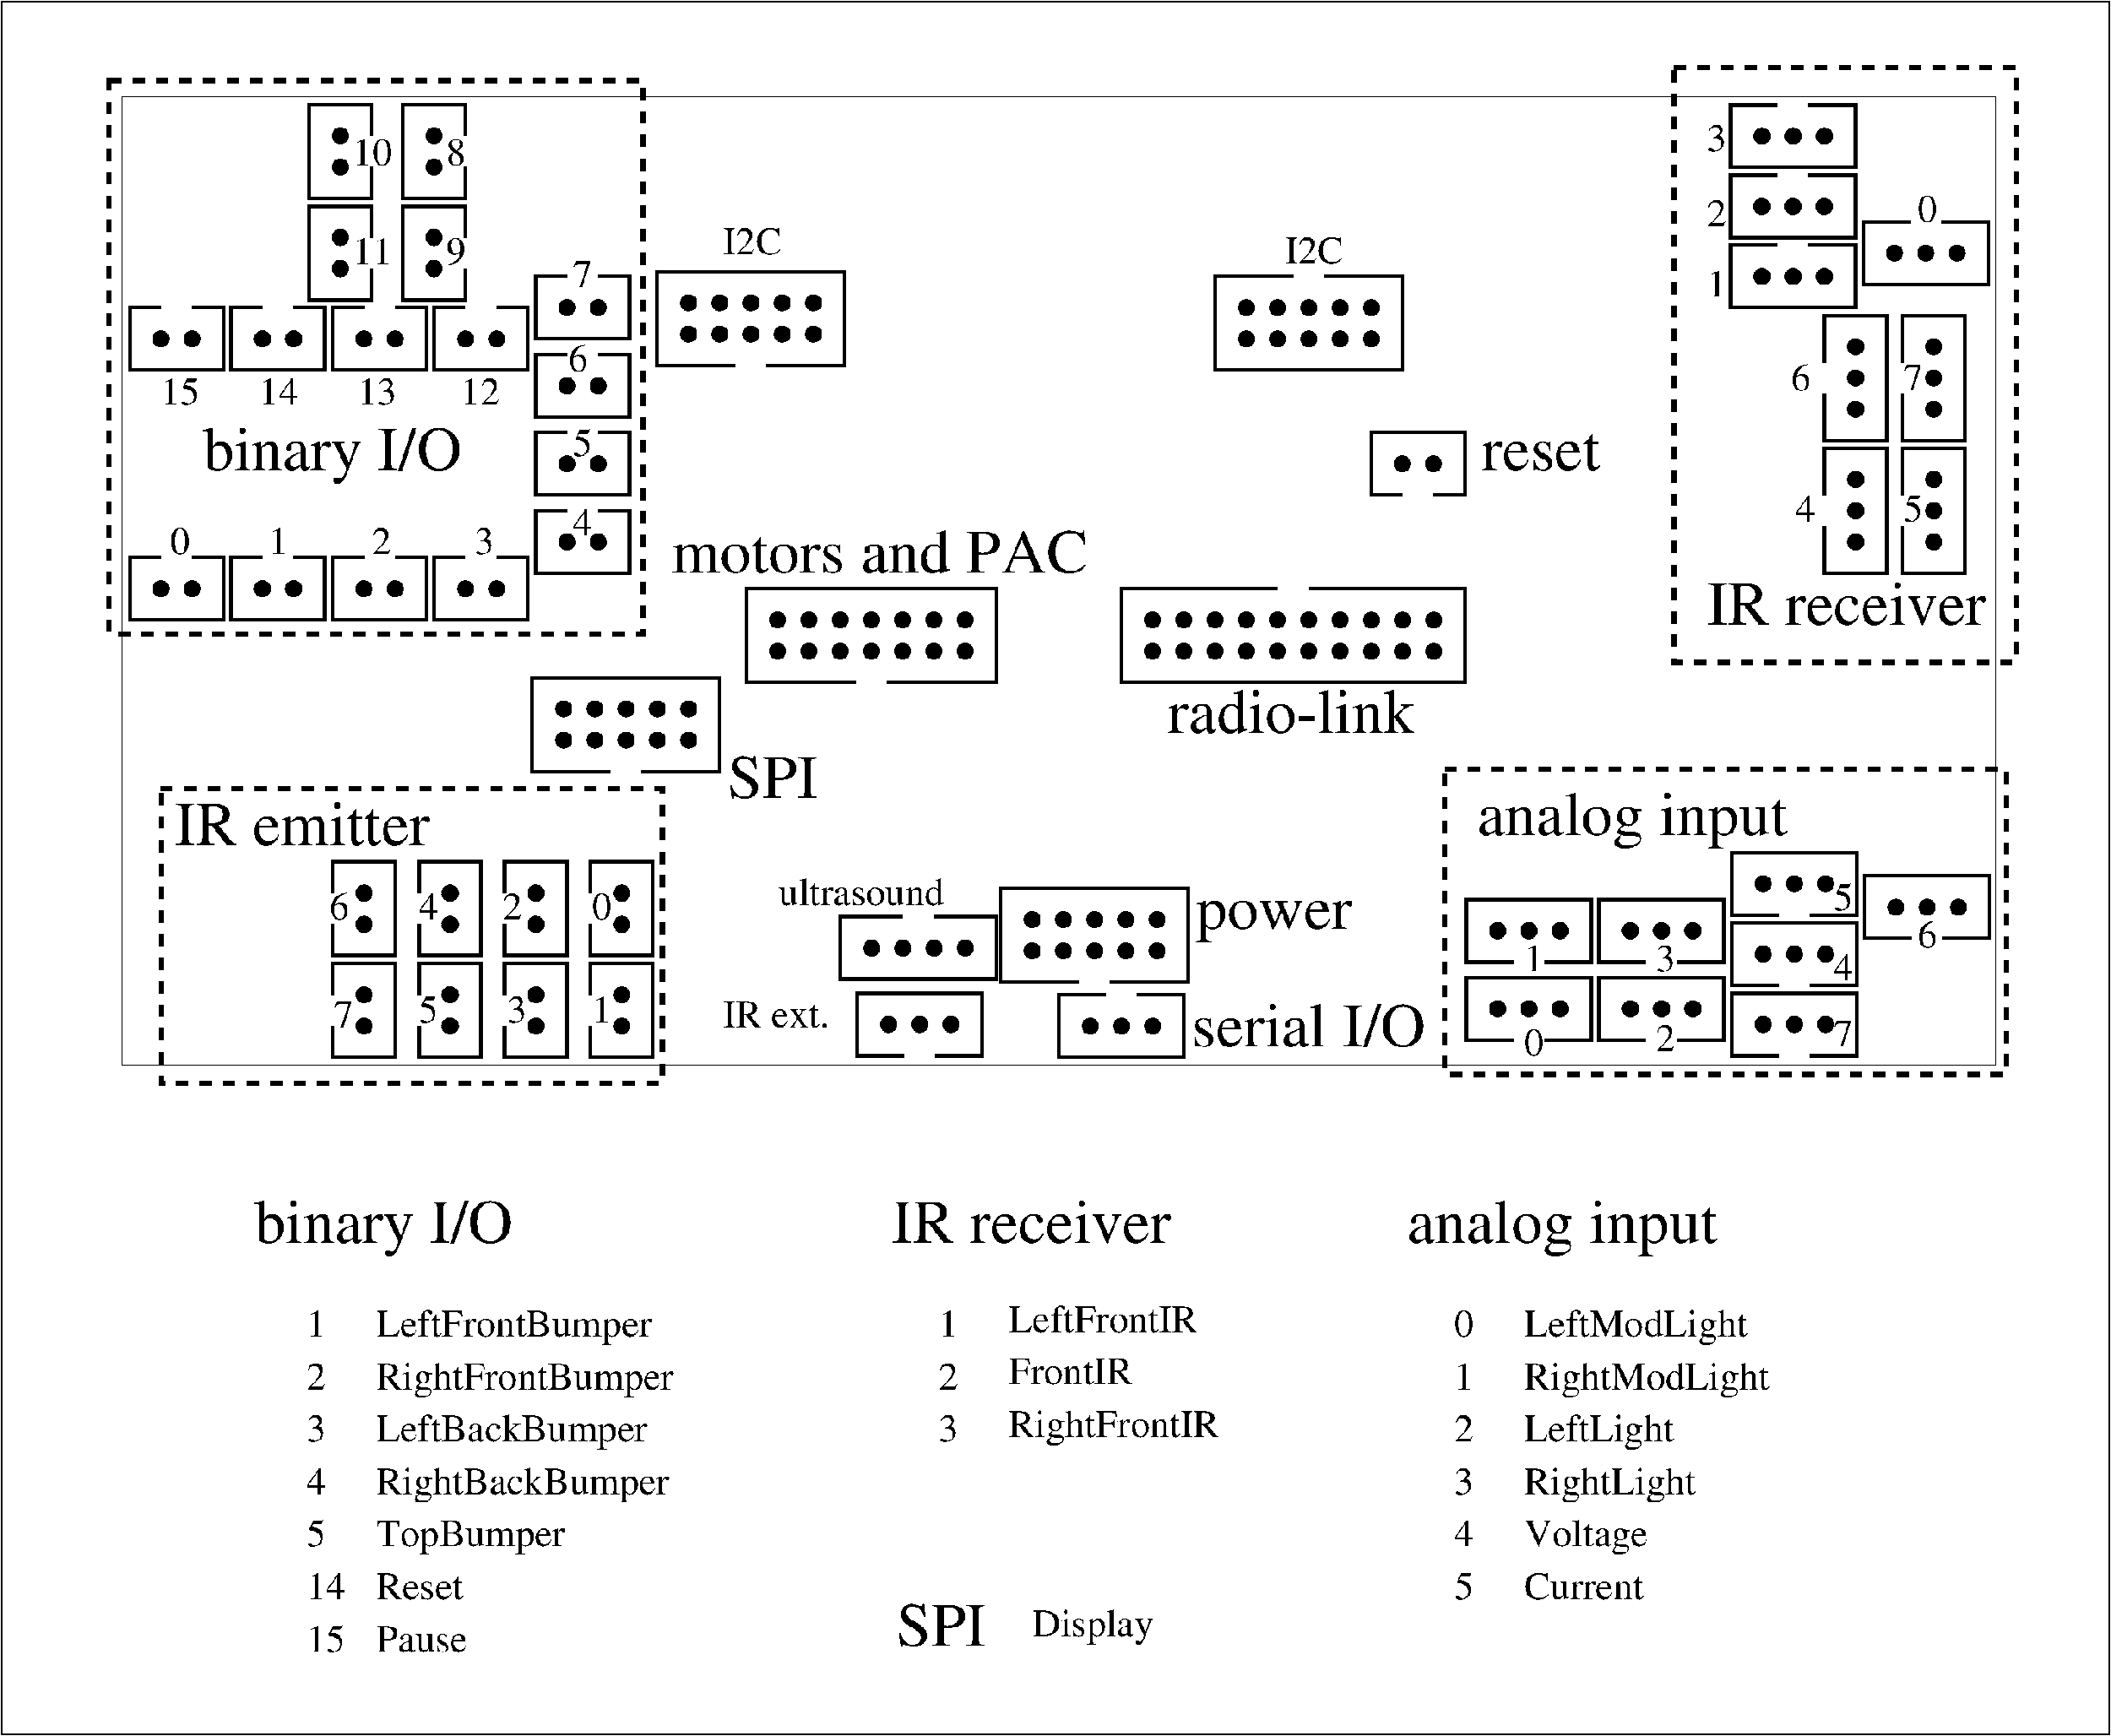#FIG 3.2
Landscape
Center
Metric
Letter  
100.00
Single
-2
1200 2
6 0 0 20475 16875
6 901 451 19576 16201
6 2253 11478 6528 15978
4 0 -1 0 0 0 40 0.0000 4 540 2475 2434 11929 binary I/O\001
4 0 -1 0 0 0 25 0.0000 4 255 180 2929 12829 1\001
4 0 -1 0 0 0 25 0.0000 4 255 180 2929 13333 2\001
4 0 -1 0 0 0 25 0.0000 4 255 180 2929 13837 3\001
4 0 -1 0 0 0 25 0.0000 4 255 180 2929 14341 4\001
4 0 -1 0 0 0 25 0.0000 4 255 180 2929 14845 5\001
4 0 -1 0 0 0 25 0.0000 4 255 360 2929 15349 14\001
4 0 -1 0 0 0 25 0.0000 4 255 360 2929 15853 15\001
4 0 -1 0 0 0 25 0.0000 4 330 2595 3604 12829 LeftFrontBumper\001
4 0 -1 0 0 0 25 0.0000 4 330 2805 3604 13333 RightFrontBumper\001
4 0 -1 0 0 0 25 0.0000 4 330 2565 3604 13837 LeftBackBumper\001
4 0 -1 0 0 0 25 0.0000 4 330 2775 3604 14341 RightBackBumper\001
4 0 -1 0 0 0 25 0.0000 4 330 1770 3604 14845 TopBumper\001
4 0 -1 0 0 0 25 0.0000 4 255 870 3604 15853 Pause\001
4 0 -1 0 0 0 25 0.0000 4 255 840 3604 15349 Reset\001
-6
6 13503 11478 17103 15528
4 0 -1 0 0 0 40 0.0000 4 540 2985 13504 11929 analog input\001
4 0 -1 0 0 0 25 0.0000 4 255 180 13954 12829 0\001
4 0 -1 0 0 0 25 0.0000 4 255 180 13954 13333 1\001
4 0 -1 0 0 0 25 0.0000 4 255 180 13954 13837 2\001
4 0 -1 0 0 0 25 0.0000 4 255 180 13954 14341 3\001
4 0 -1 0 0 0 25 0.0000 4 255 180 13954 14845 4\001
4 0 -1 0 0 0 25 0.0000 4 255 180 13954 15349 5\001
4 0 -1 0 0 0 25 0.0000 4 330 2100 14629 12829 LeftModLight\001
4 0 -1 0 0 0 25 0.0000 4 330 2310 14629 13333 RightModLight\001
4 0 -1 0 0 0 25 0.0000 4 330 1410 14629 13837 LeftLight\001
4 0 -1 0 0 0 25 0.0000 4 330 1620 14629 14341 RightLight\001
4 0 -1 0 0 0 25 0.0000 4 330 1170 14629 14845 Voltage\001
4 0 -1 0 0 0 25 0.0000 4 255 1125 14629 15349 Current\001
-6
6 1127 903 19487 10488
6 4159 2945 5359 3845
1 3 0 1 -1 7 0 0 0 0.000 1 0.0000 4460 3246 75 75 4460 3246 4535 3321
1 3 0 1 -1 7 0 0 0 0.000 1 0.0000 4760 3246 75 75 4760 3246 4835 3321
2 1 0 3 -1 7 0 0 -1 0.000 0 0 -1 0 0 6
	 4460 2946 4160 2946 4160 3546 5060 3546 5060 2946 4760 2946
-6
6 4159 5345 5359 6245
1 3 0 1 -1 7 0 0 0 0.000 1 0.0000 4460 5646 75 75 4460 5646 4535 5721
1 3 0 1 -1 7 0 0 0 0.000 1 0.0000 4760 5646 75 75 4760 5646 4835 5721
2 1 0 3 -1 7 0 0 -1 0.000 0 0 -1 0 0 6
	 4460 5346 4160 5346 4160 5946 5060 5946 5060 5346 4760 5346
-6
6 6259 2345 8359 3545
1 3 0 1 -1 7 0 0 0 0.000 1 3.1420 7803 3199 75 75 7803 3199 7728 3124
1 3 0 1 -1 7 0 0 0 0.000 1 3.1420 7503 3199 75 75 7503 3199 7428 3124
1 3 0 1 -1 7 0 0 0 0.000 1 3.1420 7203 3199 75 75 7203 3199 7128 3124
1 3 0 1 -1 7 0 0 0 0.000 1 3.1420 6903 3199 75 75 6903 3199 6828 3124
1 3 0 1 -1 7 0 0 0 0.000 1 3.1420 6603 3199 75 75 6603 3199 6528 3124
1 3 0 1 -1 7 0 0 0 0.000 1 3.1420 6603 2899 75 75 6603 2899 6528 2824
1 3 0 1 -1 7 0 0 0 0.000 1 3.1420 6903 2899 75 75 6903 2899 6828 2824
1 3 0 1 -1 7 0 0 0 0.000 1 3.1420 7203 2899 75 75 7203 2899 7128 2824
1 3 0 1 -1 7 0 0 0 0.000 1 3.1420 7503 2899 75 75 7503 2899 7428 2824
1 3 0 1 -1 7 0 0 0 0.000 1 3.1420 7803 2899 75 75 7803 2899 7728 2824
2 1 0 3 -1 7 0 0 -1 0.000 0 0 -1 0 0 6
	 7353 3499 8103 3499 8103 2599 6303 2599 6303 3499 7053 3499
-6
6 5659 9245 6559 10445
1 3 0 1 -1 7 0 0 0 0.000 1 1.5710 5961 9845 75 75 5961 9845 6036 9770
1 3 0 1 -1 7 0 0 0 0.000 1 1.5710 5961 9545 75 75 5961 9545 6036 9470
2 1 0 3 -1 7 0 0 -1 0.000 0 0 -1 0 0 6
	 5661 9845 5661 10145 6261 10145 6261 9245 5661 9245 5661 9545
-6
6 5059 6245 7159 7445
1 3 0 1 -1 7 0 0 0 0.000 1 3.1420 6603 7099 75 75 6603 7099 6528 7024
1 3 0 1 -1 7 0 0 0 0.000 1 3.1420 6303 7099 75 75 6303 7099 6228 7024
1 3 0 1 -1 7 0 0 0 0.000 1 3.1420 6003 7099 75 75 6003 7099 5928 7024
1 3 0 1 -1 7 0 0 0 0.000 1 3.1420 5703 7099 75 75 5703 7099 5628 7024
1 3 0 1 -1 7 0 0 0 0.000 1 3.1420 5403 7099 75 75 5403 7099 5328 7024
1 3 0 1 -1 7 0 0 0 0.000 1 3.1420 5403 6799 75 75 5403 6799 5328 6724
1 3 0 1 -1 7 0 0 0 0.000 1 3.1420 5703 6799 75 75 5703 6799 5628 6724
1 3 0 1 -1 7 0 0 0 0.000 1 3.1420 6003 6799 75 75 6003 6799 5928 6724
1 3 0 1 -1 7 0 0 0 0.000 1 3.1420 6303 6799 75 75 6303 6799 6228 6724
1 3 0 1 -1 7 0 0 0 0.000 1 3.1420 6603 6799 75 75 6603 6799 6528 6724
2 1 0 3 -1 7 0 0 -1 0.000 0 0 -1 0 0 6
	 6153 7399 6903 7399 6903 6499 5103 6499 5103 7399 5853 7399
-6
6 6859 5345 9559 6545
1 3 0 1 -1 7 0 0 0 0.000 1 3.1420 9258 6244 75 75 9258 6244 9183 6169
1 3 0 1 -1 7 0 0 0 0.000 1 3.1420 8958 6244 75 75 8958 6244 8883 6169
1 3 0 1 -1 7 0 0 0 0.000 1 3.1420 8658 6244 75 75 8658 6244 8583 6169
1 3 0 1 -1 7 0 0 0 0.000 1 3.1420 8358 6244 75 75 8358 6244 8283 6169
1 3 0 1 -1 7 0 0 0 0.000 1 3.1420 8058 6244 75 75 8058 6244 7983 6169
1 3 0 1 -1 7 0 0 0 0.000 1 3.1420 7758 6244 75 75 7758 6244 7683 6169
1 3 0 1 -1 7 0 0 0 0.000 1 3.1420 7458 6244 75 75 7458 6244 7383 6169
1 3 0 1 -1 7 0 0 0 0.000 1 3.1420 7458 5944 75 75 7458 5944 7383 5869
1 3 0 1 -1 7 0 0 0 0.000 1 3.1420 7758 5944 75 75 7758 5944 7683 5869
1 3 0 1 -1 7 0 0 0 0.000 1 3.1420 8058 5944 75 75 8058 5944 7983 5869
1 3 0 1 -1 7 0 0 0 0.000 1 3.1420 8358 5944 75 75 8358 5944 8283 5869
1 3 0 1 -1 7 0 0 0 0.000 1 3.1420 8658 5944 75 75 8658 5944 8583 5869
1 3 0 1 -1 7 0 0 0 0.000 1 3.1420 8958 5944 75 75 8958 5944 8883 5869
1 3 0 1 -1 7 0 0 0 0.000 1 3.1420 9258 5944 75 75 9258 5944 9183 5869
2 1 0 3 -1 7 0 0 -1 0.000 0 0 -1 0 0 6
	 8508 6544 9558 6544 9558 5644 7158 5644 7158 6544 8208 6544
-6
6 10159 9545 11659 10445
1 3 0 1 -1 7 0 0 0 0.000 1 0.0000 10460 9846 75 75 10460 9846 10535 9921
1 3 0 1 -1 7 0 0 0 0.000 1 0.0000 10760 9846 75 75 10760 9846 10835 9921
1 3 0 1 -1 7 0 0 0 0.000 1 0.0000 11060 9846 75 75 11060 9846 11135 9921
2 1 0 3 -1 7 0 0 -1 0.000 0 0 -1 0 0 6
	 10610 9546 10160 9546 10160 10146 11360 10146 11360 9546 10910 9546
-6
6 10759 5645 14359 6845
1 3 0 1 -1 7 0 0 0 0.000 1 3.1420 12859 6245 75 75 12859 6245 12784 6170
1 3 0 1 -1 7 0 0 0 0.000 1 3.1420 12559 6245 75 75 12559 6245 12484 6170
1 3 0 1 -1 7 0 0 0 0.000 1 3.1420 12259 6245 75 75 12259 6245 12184 6170
1 3 0 1 -1 7 0 0 0 0.000 1 3.1420 11959 6245 75 75 11959 6245 11884 6170
1 3 0 1 -1 7 0 0 0 0.000 1 3.1420 11659 6245 75 75 11659 6245 11584 6170
1 3 0 1 -1 7 0 0 0 0.000 1 3.1420 11359 6245 75 75 11359 6245 11284 6170
1 3 0 1 -1 7 0 0 0 0.000 1 3.1420 11059 6245 75 75 11059 6245 10984 6170
1 3 0 1 -1 7 0 0 0 0.000 1 3.1420 11059 5945 75 75 11059 5945 10984 5870
1 3 0 1 -1 7 0 0 0 0.000 1 3.1420 11359 5945 75 75 11359 5945 11284 5870
1 3 0 1 -1 7 0 0 0 0.000 1 3.1420 11659 5945 75 75 11659 5945 11584 5870
1 3 0 1 -1 7 0 0 0 0.000 1 3.1420 11959 5945 75 75 11959 5945 11884 5870
1 3 0 1 -1 7 0 0 0 0.000 1 3.1420 12259 5945 75 75 12259 5945 12184 5870
1 3 0 1 -1 7 0 0 0 0.000 1 3.1420 12559 5945 75 75 12559 5945 12484 5870
1 3 0 1 -1 7 0 0 0 0.000 1 3.1420 12859 5945 75 75 12859 5945 12784 5870
1 3 0 1 -1 7 0 0 0 0.000 1 3.1420 13160 5946 75 75 13160 5946 13085 5871
1 3 0 1 -1 7 0 0 0 0.000 1 3.1420 13160 6246 75 75 13160 6246 13085 6171
1 3 0 1 -1 7 0 0 0 0.000 1 3.1420 13460 6246 75 75 13460 6246 13385 6171
1 3 0 1 -1 7 0 0 0 0.000 1 3.1420 13760 6246 75 75 13760 6246 13685 6171
1 3 0 1 -1 7 0 0 0 0.000 1 3.1420 13760 5946 75 75 13760 5946 13685 5871
1 3 0 1 -1 7 0 0 0 0.000 1 3.1420 13460 5946 75 75 13460 5946 13385 5871
2 1 0 3 -1 7 0 0 -1 0.000 0 0 -1 0 0 6
	 12260 5646 10760 5646 10760 6546 14060 6546 14060 5646 12560 5646
-6
6 11659 2645 13759 3845
1 3 0 1 -1 7 0 0 0 0.000 1 0.0000 11960 2946 75 75 11960 2946 12035 3021
1 3 0 1 -1 7 0 0 0 0.000 1 0.0000 12260 2946 75 75 12260 2946 12335 3021
1 3 0 1 -1 7 0 0 0 0.000 1 0.0000 12560 2946 75 75 12560 2946 12635 3021
1 3 0 1 -1 7 0 0 0 0.000 1 0.0000 12860 2946 75 75 12860 2946 12935 3021
1 3 0 1 -1 7 0 0 0 0.000 1 0.0000 13160 2946 75 75 13160 2946 13235 3021
1 3 0 1 -1 7 0 0 0 0.000 1 0.0000 13160 3246 75 75 13160 3246 13235 3321
1 3 0 1 -1 7 0 0 0 0.000 1 0.0000 12860 3246 75 75 12860 3246 12935 3321
1 3 0 1 -1 7 0 0 0 0.000 1 0.0000 12560 3246 75 75 12560 3246 12635 3321
1 3 0 1 -1 7 0 0 0 0.000 1 0.0000 12260 3246 75 75 12260 3246 12335 3321
1 3 0 1 -1 7 0 0 0 0.000 1 0.0000 11960 3246 75 75 11960 3246 12035 3321
2 1 0 3 -1 7 0 0 -1 0.000 0 0 -1 0 0 6
	 12410 2646 11660 2646 11660 3546 13460 3546 13460 2646 12710 2646
-6
6 12859 3845 14059 5045
1 3 0 1 -1 7 0 0 0 0.000 1 3.1420 13757 4445 75 75 13757 4445 13682 4370
1 3 0 1 -1 7 0 0 0 0.000 1 3.1420 13457 4445 75 75 13457 4445 13382 4370
2 1 0 3 -1 7 0 0 -1 0.000 0 0 -1 0 0 6
	 13757 4745 14057 4745 14057 4145 13157 4145 13157 4745 13457 4745
-6
6 2659 994 3559 2194
1 3 0 1 -1 7 0 0 0 0.000 1 4.7120 3257 1294 75 75 3257 1294 3182 1369
1 3 0 1 -1 7 0 0 0 0.000 1 4.7120 3257 1594 75 75 3257 1594 3182 1669
2 1 0 3 -1 7 0 0 -1 0.000 0 0 -1 0 0 6
	 3557 1294 3557 994 2957 994 2957 1894 3557 1894 3557 1594
-6
6 2659 1969 3559 3169
1 3 0 1 -1 7 0 0 0 0.000 1 4.7120 3257 2269 75 75 3257 2269 3182 2344
1 3 0 1 -1 7 0 0 0 0.000 1 4.7120 3257 2569 75 75 3257 2569 3182 2644
2 1 0 3 -1 7 0 0 -1 0.000 0 0 -1 0 0 6
	 3557 2269 3557 1969 2957 1969 2957 2869 3557 2869 3557 2569
-6
6 3559 994 4459 2194
1 3 0 1 -1 7 0 0 0 0.000 1 4.7120 4157 1294 75 75 4157 1294 4082 1369
1 3 0 1 -1 7 0 0 0 0.000 1 4.7120 4157 1594 75 75 4157 1594 4082 1669
2 1 0 3 -1 7 0 0 -1 0.000 0 0 -1 0 0 6
	 4457 1294 4457 994 3857 994 3857 1894 4457 1894 4457 1594
-6
6 3559 1969 4459 3169
1 3 0 1 -1 7 0 0 0 0.000 1 4.7120 4157 2269 75 75 4157 2269 4082 2344
1 3 0 1 -1 7 0 0 0 0.000 1 4.7120 4157 2569 75 75 4157 2569 4082 2644
2 1 0 3 -1 7 0 0 -1 0.000 0 0 -1 0 0 6
	 4457 2269 4457 1969 3857 1969 3857 2869 4457 2869 4457 2569
-6
6 3183 2945 4383 3845
1 3 0 1 -1 7 0 0 0 0.000 1 0.0000 3484 3246 75 75 3484 3246 3559 3321
1 3 0 1 -1 7 0 0 0 0.000 1 0.0000 3784 3246 75 75 3784 3246 3859 3321
2 1 0 3 -1 7 0 0 -1 0.000 0 0 -1 0 0 6
	 3484 2946 3184 2946 3184 3546 4084 3546 4084 2946 3784 2946
-6
6 1233 2944 2433 3844
1 3 0 1 -1 7 0 0 0 0.000 1 0.0000 1534 3245 75 75 1534 3245 1609 3320
1 3 0 1 -1 7 0 0 0 0.000 1 0.0000 1834 3245 75 75 1834 3245 1909 3320
2 1 0 3 -1 7 0 0 -1 0.000 0 0 -1 0 0 6
	 1534 2945 1234 2945 1234 3545 2134 3545 2134 2945 1834 2945
-6
6 2209 2944 3409 3844
1 3 0 1 -1 7 0 0 0 0.000 1 0.0000 2510 3245 75 75 2510 3245 2585 3320
1 3 0 1 -1 7 0 0 0 0.000 1 0.0000 2810 3245 75 75 2810 3245 2885 3320
2 1 0 3 -1 7 0 0 -1 0.000 0 0 -1 0 0 6
	 2510 2945 2210 2945 2210 3545 3110 3545 3110 2945 2810 2945
-6
6 5133 2644 6333 3544
1 3 0 1 -1 7 0 0 0 0.000 1 0.0000 5434 2945 75 75 5434 2945 5509 3020
1 3 0 1 -1 7 0 0 0 0.000 1 0.0000 5734 2945 75 75 5734 2945 5809 3020
2 1 0 3 -1 7 0 0 -1 0.000 0 0 -1 0 0 6
	 5434 2645 5134 2645 5134 3245 6034 3245 6034 2645 5734 2645
-6
6 5133 3395 6333 4295
1 3 0 1 -1 7 0 0 0 0.000 1 0.0000 5434 3696 75 75 5434 3696 5509 3771
1 3 0 1 -1 7 0 0 0 0.000 1 0.0000 5734 3696 75 75 5734 3696 5809 3771
2 1 0 3 -1 7 0 0 -1 0.000 0 0 -1 0 0 6
	 5434 3396 5134 3396 5134 3996 6034 3996 6034 3396 5734 3396
-6
6 5134 4144 6334 5044
1 3 0 1 -1 7 0 0 0 0.000 1 0.0000 5435 4445 75 75 5435 4445 5510 4520
1 3 0 1 -1 7 0 0 0 0.000 1 0.0000 5735 4445 75 75 5735 4445 5810 4520
2 1 0 3 -1 7 0 0 -1 0.000 0 0 -1 0 0 6
	 5435 4145 5135 4145 5135 4745 6035 4745 6035 4145 5735 4145
-6
6 5134 4894 6334 5794
1 3 0 1 -1 7 0 0 0 0.000 1 0.0000 5435 5195 75 75 5435 5195 5510 5270
1 3 0 1 -1 7 0 0 0 0.000 1 0.0000 5735 5195 75 75 5735 5195 5810 5270
2 1 0 3 -1 7 0 0 -1 0.000 0 0 -1 0 0 6
	 5435 4895 5135 4895 5135 5495 6035 5495 6035 4895 5735 4895
-6
6 1233 5344 2433 6244
1 3 0 1 -1 7 0 0 0 0.000 1 0.0000 1534 5645 75 75 1534 5645 1609 5720
1 3 0 1 -1 7 0 0 0 0.000 1 0.0000 1834 5645 75 75 1834 5645 1909 5720
2 1 0 3 -1 7 0 0 -1 0.000 0 0 -1 0 0 6
	 1534 5345 1234 5345 1234 5945 2134 5945 2134 5345 1834 5345
-6
6 2209 5344 3409 6244
1 3 0 1 -1 7 0 0 0 0.000 1 0.0000 2510 5645 75 75 2510 5645 2585 5720
1 3 0 1 -1 7 0 0 0 0.000 1 0.0000 2810 5645 75 75 2810 5645 2885 5720
2 1 0 3 -1 7 0 0 -1 0.000 0 0 -1 0 0 6
	 2510 5345 2210 5345 2210 5945 3110 5945 3110 5345 2810 5345
-6
6 3184 5344 4384 6244
1 3 0 1 -1 7 0 0 0 0.000 1 0.0000 3485 5645 75 75 3485 5645 3560 5720
1 3 0 1 -1 7 0 0 0 0.000 1 0.0000 3785 5645 75 75 3785 5645 3860 5720
2 1 0 3 -1 7 0 0 -1 0.000 0 0 -1 0 0 6
	 3485 5345 3185 5345 3185 5945 4085 5945 4085 5345 3785 5345
-6
6 4834 8269 5734 9469
1 3 0 1 -1 7 0 0 0 0.000 1 1.5710 5136 8869 75 75 5136 8869 5211 8794
1 3 0 1 -1 7 0 0 0 0.000 1 1.5710 5136 8569 75 75 5136 8569 5211 8494
2 1 0 3 -1 7 0 0 -1 0.000 0 0 -1 0 0 6
	 4836 8869 4836 9169 5436 9169 5436 8269 4836 8269 4836 8569
-6
6 4009 8269 4909 9469
1 3 0 1 -1 7 0 0 0 0.000 1 1.5710 4311 8869 75 75 4311 8869 4386 8794
1 3 0 1 -1 7 0 0 0 0.000 1 1.5710 4311 8569 75 75 4311 8569 4386 8494
2 1 0 3 -1 7 0 0 -1 0.000 0 0 -1 0 0 6
	 4011 8869 4011 9169 4611 9169 4611 8269 4011 8269 4011 8569
-6
6 3184 8269 4084 9469
1 3 0 1 -1 7 0 0 0 0.000 1 1.5710 3486 8869 75 75 3486 8869 3561 8794
1 3 0 1 -1 7 0 0 0 0.000 1 1.5710 3486 8569 75 75 3486 8569 3561 8494
2 1 0 3 -1 7 0 0 -1 0.000 0 0 -1 0 0 6
	 3186 8869 3186 9169 3786 9169 3786 8269 3186 8269 3186 8569
-6
6 5659 8269 6559 9469
1 3 0 1 -1 7 0 0 0 0.000 1 1.5710 5961 8869 75 75 5961 8869 6036 8794
1 3 0 1 -1 7 0 0 0 0.000 1 1.5710 5961 8569 75 75 5961 8569 6036 8494
2 1 0 3 -1 7 0 0 -1 0.000 0 0 -1 0 0 6
	 5661 8869 5661 9169 6261 9169 6261 8269 5661 8269 5661 8569
-6
6 4834 9244 5734 10444
1 3 0 1 -1 7 0 0 0 0.000 1 1.5710 5136 9844 75 75 5136 9844 5211 9769
1 3 0 1 -1 7 0 0 0 0.000 1 1.5710 5136 9544 75 75 5136 9544 5211 9469
2 1 0 3 -1 7 0 0 -1 0.000 0 0 -1 0 0 6
	 4836 9844 4836 10144 5436 10144 5436 9244 4836 9244 4836 9544
-6
6 4009 9244 4909 10444
1 3 0 1 -1 7 0 0 0 0.000 1 1.5710 4311 9844 75 75 4311 9844 4386 9769
1 3 0 1 -1 7 0 0 0 0.000 1 1.5710 4311 9544 75 75 4311 9544 4386 9469
2 1 0 3 -1 7 0 0 -1 0.000 0 0 -1 0 0 6
	 4011 9844 4011 10144 4611 10144 4611 9244 4011 9244 4011 9544
-6
6 3184 9244 4084 10444
1 3 0 1 -1 7 0 0 0 0.000 1 1.5710 3486 9844 75 75 3486 9844 3561 9769
1 3 0 1 -1 7 0 0 0 0.000 1 1.5710 3486 9544 75 75 3486 9544 3561 9469
2 1 0 3 -1 7 0 0 -1 0.000 0 0 -1 0 0 6
	 3186 9844 3186 10144 3786 10144 3786 9244 3186 9244 3186 9544
-6
6 8059 8794 9859 9694
1 3 0 1 -1 7 0 0 0 0.000 1 0.0000 8361 9096 75 75 8361 9096 8436 9171
1 3 0 1 -1 7 0 0 0 0.000 1 0.0000 8661 9096 75 75 8661 9096 8736 9171
1 3 0 1 -1 7 0 0 0 0.000 1 0.0000 8961 9096 75 75 8961 9096 9036 9171
1 3 0 1 -1 7 0 0 0 0.000 1 0.0000 9260 9095 75 75 9260 9095 9335 9170
2 1 0 3 -1 7 0 0 -1 0.000 0 0 -1 0 0 6
	 8660 8795 8060 8795 8060 9395 9560 9395 9560 8795 8960 8795
-6
6 8509 9244 9709 10144
1 3 0 1 -1 7 0 0 0 0.000 1 3.1420 9123 9828 75 75 9123 9828 9048 9753
1 3 0 1 -1 7 0 0 0 0.000 1 3.1420 8823 9828 75 75 8823 9828 8748 9753
1 3 0 1 -1 7 0 0 0 0.000 1 3.1420 8523 9828 75 75 8523 9828 8448 9753
2 1 0 3 -1 7 0 0 -1 0.000 0 0 -1 0 0 6
	 8973 10128 9423 10128 9423 9528 8223 9528 8223 10128 8673 10128
-6
6 9559 8269 11659 9469
1 3 0 1 -1 7 0 0 0 0.000 1 3.1420 11103 9123 75 75 11103 9123 11028 9048
1 3 0 1 -1 7 0 0 0 0.000 1 3.1420 10803 9123 75 75 10803 9123 10728 9048
1 3 0 1 -1 7 0 0 0 0.000 1 3.1420 10503 9123 75 75 10503 9123 10428 9048
1 3 0 1 -1 7 0 0 0 0.000 1 3.1420 10203 9123 75 75 10203 9123 10128 9048
1 3 0 1 -1 7 0 0 0 0.000 1 3.1420 9903 9123 75 75 9903 9123 9828 9048
1 3 0 1 -1 7 0 0 0 0.000 1 3.1420 9903 8823 75 75 9903 8823 9828 8748
1 3 0 1 -1 7 0 0 0 0.000 1 3.1420 10203 8823 75 75 10203 8823 10128 8748
1 3 0 1 -1 7 0 0 0 0.000 1 3.1420 10503 8823 75 75 10503 8823 10428 8748
1 3 0 1 -1 7 0 0 0 0.000 1 3.1420 10803 8823 75 75 10803 8823 10728 8748
1 3 0 1 -1 7 0 0 0 0.000 1 3.1420 11103 8823 75 75 11103 8823 11028 8748
2 1 0 3 -1 7 0 0 -1 0.000 0 0 -1 0 0 6
	 10653 9423 11403 9423 11403 8523 9603 8523 9603 9423 10353 9423
-6
6 14058 9319 15333 9994
1 3 0 1 -1 7 0 0 0 0.000 1 3.1420 14973 9679 75 75 14973 9679 14898 9604
1 3 0 1 -1 7 0 0 0 0.000 1 3.1420 14673 9679 75 75 14673 9679 14598 9604
1 3 0 1 -1 7 0 0 0 0.000 1 3.1420 14373 9679 75 75 14373 9679 14298 9604
2 1 0 3 -1 7 0 0 -1 0.000 0 0 -1 0 0 6
	 14823 9979 15273 9979 15273 9379 14073 9379 14073 9979 14523 9979
-6
6 14058 8569 15333 9244
1 3 0 1 -1 7 0 0 0 0.000 1 3.1420 14973 8929 75 75 14973 8929 14898 8854
1 3 0 1 -1 7 0 0 0 0.000 1 3.1420 14673 8929 75 75 14673 8929 14598 8854
1 3 0 1 -1 7 0 0 0 0.000 1 3.1420 14373 8929 75 75 14373 8929 14298 8854
2 1 0 3 -1 7 0 0 -1 0.000 0 0 -1 0 0 6
	 14823 9229 15273 9229 15273 8629 14073 8629 14073 9229 14523 9229
-6
6 15333 8569 16608 9244
1 3 0 1 -1 7 0 0 0 0.000 1 3.1420 16248 8929 75 75 16248 8929 16173 8854
1 3 0 1 -1 7 0 0 0 0.000 1 3.1420 15948 8929 75 75 15948 8929 15873 8854
1 3 0 1 -1 7 0 0 0 0.000 1 3.1420 15648 8929 75 75 15648 8929 15573 8854
2 1 0 3 -1 7 0 0 -1 0.000 0 0 -1 0 0 6
	 16098 9229 16548 9229 16548 8629 15348 8629 15348 9229 15798 9229
-6
6 15333 9319 16608 9994
1 3 0 1 -1 7 0 0 0 0.000 1 3.1420 16248 9679 75 75 16248 9679 16173 9604
1 3 0 1 -1 7 0 0 0 0.000 1 3.1420 15948 9679 75 75 15948 9679 15873 9604
1 3 0 1 -1 7 0 0 0 0.000 1 3.1420 15648 9679 75 75 15648 9679 15573 9604
2 1 0 3 -1 7 0 0 -1 0.000 0 0 -1 0 0 6
	 16098 9979 16548 9979 16548 9379 15348 9379 15348 9979 15798 9979
-6
6 16608 9469 17883 10144
1 3 0 1 -1 7 0 0 0 0.000 1 3.1420 17523 9829 75 75 17523 9829 17448 9754
1 3 0 1 -1 7 0 0 0 0.000 1 3.1420 17223 9829 75 75 17223 9829 17148 9754
1 3 0 1 -1 7 0 0 0 0.000 1 3.1420 16923 9829 75 75 16923 9829 16848 9754
2 1 0 3 -1 7 0 0 -1 0.000 0 0 -1 0 0 6
	 17373 10129 17823 10129 17823 9529 16623 9529 16623 10129 17073 10129
-6
6 16608 8794 17883 9469
1 3 0 1 -1 7 0 0 0 0.000 1 3.1420 17523 9154 75 75 17523 9154 17448 9079
1 3 0 1 -1 7 0 0 0 0.000 1 3.1420 17223 9154 75 75 17223 9154 17148 9079
1 3 0 1 -1 7 0 0 0 0.000 1 3.1420 16923 9154 75 75 16923 9154 16848 9079
2 1 0 3 -1 7 0 0 -1 0.000 0 0 -1 0 0 6
	 17373 9454 17823 9454 17823 8854 16623 8854 16623 9454 17073 9454
-6
6 16608 8119 17883 8794
1 3 0 1 -1 7 0 0 0 0.000 1 3.1420 17523 8479 75 75 17523 8479 17448 8404
1 3 0 1 -1 7 0 0 0 0.000 1 3.1420 17223 8479 75 75 17223 8479 17148 8404
1 3 0 1 -1 7 0 0 0 0.000 1 3.1420 16923 8479 75 75 16923 8479 16848 8404
2 1 0 3 -1 7 0 0 -1 0.000 0 0 -1 0 0 6
	 17373 8779 17823 8779 17823 8179 16623 8179 16623 8779 17073 8779
-6
6 17883 8344 19158 9019
1 3 0 1 -1 7 0 0 0 0.000 1 3.1420 18798 8704 75 75 18798 8704 18723 8629
1 3 0 1 -1 7 0 0 0 0.000 1 3.1420 18498 8704 75 75 18498 8704 18423 8629
1 3 0 1 -1 7 0 0 0 0.000 1 3.1420 18198 8704 75 75 18198 8704 18123 8629
2 1 0 3 -1 7 0 0 -1 0.000 0 0 -1 0 0 6
	 18648 9004 19098 9004 19098 8404 17898 8404 17898 9004 18348 9004
-6
6 16608 994 19458 5869
6 16610 996 18110 1896
1 3 0 1 -1 7 0 0 0 0.000 1 0.0000 16911 1297 75 75 16911 1297 16986 1372
1 3 0 1 -1 7 0 0 0 0.000 1 0.0000 17211 1297 75 75 17211 1297 17286 1372
1 3 0 1 -1 7 0 0 0 0.000 1 0.0000 17511 1297 75 75 17511 1297 17586 1372
2 1 0 3 -1 7 0 0 -1 0.000 0 0 -1 0 0 6
	 17061 997 16611 997 16611 1597 17811 1597 17811 997 17361 997
-6
6 16609 1671 18109 2571
1 3 0 1 -1 7 0 0 0 0.000 1 0.0000 16910 1972 75 75 16910 1972 16985 2047
1 3 0 1 -1 7 0 0 0 0.000 1 0.0000 17210 1972 75 75 17210 1972 17285 2047
1 3 0 1 -1 7 0 0 0 0.000 1 0.0000 17510 1972 75 75 17510 1972 17585 2047
2 1 0 3 -1 7 0 0 -1 0.000 0 0 -1 0 0 6
	 17060 1672 16610 1672 16610 2272 17810 2272 17810 1672 17360 1672
-6
6 16610 2345 18110 3245
1 3 0 1 -1 7 0 0 0 0.000 1 0.0000 16911 2646 75 75 16911 2646 16986 2721
1 3 0 1 -1 7 0 0 0 0.000 1 0.0000 17211 2646 75 75 17211 2646 17286 2721
1 3 0 1 -1 7 0 0 0 0.000 1 0.0000 17511 2646 75 75 17511 2646 17586 2721
2 1 0 3 -1 7 0 0 -1 0.000 0 0 -1 0 0 6
	 17061 2346 16611 2346 16611 2946 17811 2946 17811 2346 17361 2346
-6
6 17509 2720 18409 4520
1 3 0 1 -1 7 0 0 0 0.000 1 1.5710 17811 3920 75 75 17811 3920 17886 3845
1 3 0 1 -1 7 0 0 0 0.000 1 1.5710 17811 3620 75 75 17811 3620 17886 3545
1 3 0 1 -1 7 0 0 0 0.000 1 1.5710 17811 3320 75 75 17811 3320 17886 3245
2 1 0 3 -1 7 0 0 -1 0.000 0 0 -1 0 0 6
	 17511 3770 17511 4220 18111 4220 18111 3020 17511 3020 17511 3470
-6
6 17884 2120 19384 3020
1 3 0 1 -1 7 0 0 0 0.000 1 0.0000 18185 2421 75 75 18185 2421 18260 2496
1 3 0 1 -1 7 0 0 0 0.000 1 0.0000 18485 2421 75 75 18485 2421 18560 2496
1 3 0 1 -1 7 0 0 0 0.000 1 0.0000 18785 2421 75 75 18785 2421 18860 2496
2 1 0 3 -1 7 0 0 -1 0.000 0 0 -1 0 0 6
	 18335 2121 17885 2121 17885 2721 19085 2721 19085 2121 18635 2121
-6
6 18259 2720 19159 4520
1 3 0 1 -1 7 0 0 0 0.000 1 1.5710 18561 3920 75 75 18561 3920 18636 3845
1 3 0 1 -1 7 0 0 0 0.000 1 1.5710 18561 3620 75 75 18561 3620 18636 3545
1 3 0 1 -1 7 0 0 0 0.000 1 1.5710 18561 3320 75 75 18561 3320 18636 3245
2 1 0 3 -1 7 0 0 -1 0.000 0 0 -1 0 0 6
	 18261 3770 18261 4220 18861 4220 18861 3020 18261 3020 18261 3470
-6
6 18259 3995 19159 5795
1 3 0 1 -1 7 0 0 0 0.000 1 1.5710 18561 5195 75 75 18561 5195 18636 5120
1 3 0 1 -1 7 0 0 0 0.000 1 1.5710 18561 4895 75 75 18561 4895 18636 4820
1 3 0 1 -1 7 0 0 0 0.000 1 1.5710 18561 4595 75 75 18561 4595 18636 4520
2 1 0 3 -1 7 0 0 -1 0.000 0 0 -1 0 0 6
	 18261 5045 18261 5495 18861 5495 18861 4295 18261 4295 18261 4745
-6
6 17509 3995 18409 5795
1 3 0 1 -1 7 0 0 0 0.000 1 1.5710 17811 5195 75 75 17811 5195 17886 5120
1 3 0 1 -1 7 0 0 0 0.000 1 1.5710 17811 4895 75 75 17811 4895 17886 4820
1 3 0 1 -1 7 0 0 0 0.000 1 1.5710 17811 4595 75 75 17811 4595 17886 4520
2 1 0 3 -1 7 0 0 -1 0.000 0 0 -1 0 0 6
	 17511 5045 17511 5495 18111 5495 18111 4295 17511 4295 17511 4745
-6
-6
2 2 0 1 -1 7 0 0 -1 0.000 0 0 0 0 0 5
	 1158 919 19158 919 19158 10219 1158 10219 1158 919
-6
2 2 1 4 -1 7 0 0 -1 7.500 0 0 0 0 0 5
	 1533 7563 6348 7563 6348 10398 1533 10398 1533 7563
2 2 1 4 -1 7 0 0 -1 7.500 0 0 0 0 0 5
	 1038 768 6168 768 6168 6078 1038 6078 1038 768
2 2 1 4 -1 7 0 0 -1 7.500 0 0 0 0 0 5
	 13863 7383 19263 7383 19263 10308 13863 10308 13863 7383
2 2 1 4 -1 7 0 0 -1 7.500 0 0 0 0 0 5
	 16068 633 19353 633 19353 6348 16068 6348 16068 633
4 0 -1 0 0 0 40 0.0000 4 540 2475 1938 4503 binary I/O\001
4 0 -1 0 0 0 40 0.0000 4 450 2445 1668 8103 IR emitter\001
4 0 -1 0 0 0 40 0.0000 4 435 855 6978 7653 SPI\001
4 0 -1 0 0 0 40 0.0000 4 405 1500 11478 8913 power\001
4 0 -1 0 0 0 40 0.0000 4 375 1140 14223 4503 reset\001
4 0 -1 0 0 0 40 0.0000 4 450 2685 16383 5988 IR receiver\001
4 0 -1 0 0 0 40 0.0000 4 450 4005 6438 5493 motors and PAC\001
4 0 -1 0 0 0 40 0.0000 4 540 2985 14178 8013 analog input\001
4 0 -1 0 0 0 25 0.0000 4 255 180 5493 5133 4\001
4 0 -1 0 0 0 25 0.0000 4 255 180 5493 4368 5\001
4 0 -1 0 0 0 25 0.0000 4 255 180 5448 3558 6\001
4 0 -1 0 0 0 25 0.0000 4 255 180 5493 2748 7\001
4 0 -1 0 0 0 25 0.0000 4 255 180 4548 5313 3\001
4 0 -1 0 0 0 25 0.0000 4 255 180 3558 5313 2\001
4 0 -1 0 0 0 25 0.0000 4 255 180 2568 5313 1\001
4 0 -1 0 0 0 25 0.0000 4 255 180 1623 5313 0\001
4 0 -1 0 0 0 25 0.0000 4 255 180 4278 2523 9\001
4 0 -1 0 0 0 25 0.0000 4 255 180 4278 1578 8\001
4 0 -1 0 0 0 25 0.0000 4 255 360 3378 1578 10\001
4 0 -1 0 0 0 25 0.0000 4 255 360 3378 2523 11\001
4 0 -1 0 0 0 25 0.0000 4 255 360 4413 3873 12\001
4 0 -1 0 0 0 25 0.0000 4 255 360 3423 3873 13\001
4 0 -1 0 0 0 25 0.0000 4 255 360 2478 3873 14\001
4 0 -1 0 0 0 25 0.0000 4 255 360 1533 3873 15\001
4 0 -1 0 0 0 25 0.0000 4 255 180 5673 8823 0\001
4 0 -1 0 0 0 25 0.0000 4 255 180 5673 9813 1\001
4 0 -1 0 0 0 25 0.0000 4 255 180 4818 8823 2\001
4 0 -1 0 0 0 25 0.0000 4 255 180 4863 9813 3\001
4 0 -1 0 0 0 25 0.0000 4 255 180 4008 8823 4\001
4 0 -1 0 0 0 25 0.0000 4 255 180 4008 9813 5\001
4 0 -1 0 0 0 25 0.0000 4 255 180 3153 8823 6\001
4 0 -1 0 0 0 25 0.0000 4 255 180 3198 9858 7\001
4 0 -1 0 0 0 25 0.0000 4 255 180 18408 2118 0\001
4 0 -1 0 0 0 25 0.0000 4 255 180 16383 2163 2\001
4 0 -1 0 0 0 25 0.0000 4 255 180 16383 1443 3\001
4 0 -1 0 0 0 25 0.0000 4 255 180 16383 2838 1\001
4 0 -1 0 0 0 25 0.0000 4 255 180 18273 3738 7\001
4 0 -1 0 0 0 25 0.0000 4 255 180 17238 4998 4\001
4 0 -1 0 0 0 25 0.0000 4 255 180 18273 4998 5\001
4 0 -1 0 0 0 25 0.0000 4 255 180 17193 3738 6\001
4 0 -1 0 0 0 40 0.0000 4 480 2250 11433 10038 serial I/O\001
4 0 -1 0 0 0 40 0.0000 4 435 2490 11208 7023 radio-link\001
4 0 -1 0 0 0 25 0.0000 4 255 1545 7472 8687 ultrasound\001
4 0 -1 0 0 0 25 0.0000 4 285 1005 6932 9857 IR ext.\001
4 0 -1 0 0 0 25 0.0000 4 255 555 12332 2522 I2C\001
4 0 -1 0 0 0 25 0.0000 4 255 555 6932 2432 I2C\001
4 0 -1 0 0 0 25 0.0000 4 255 180 15888 10083 2\001
4 0 -1 0 0 0 25 0.0000 4 255 180 15888 9318 3\001
4 0 -1 0 0 0 25 0.0000 4 255 180 14627 10127 0\001
4 0 -1 0 0 0 25 0.0000 4 255 180 14627 9317 1\001
4 0 -1 0 0 0 25 0.0000 4 255 180 17598 9408 4\001
4 0 -1 0 0 0 25 0.0000 4 255 180 17598 8733 5\001
4 0 -1 0 0 0 25 0.0000 4 255 180 18408 9093 6\001
4 0 -1 0 0 0 25 0.0000 4 255 180 17598 10038 7\001
4 0 -1 0 0 0 40 0.0000 4 450 2685 8554 11929 IR receiver\001
4 0 -1 0 0 0 25 0.0000 4 255 180 9004 12829 1\001
4 0 -1 0 0 0 25 0.0000 4 255 180 9004 13333 2\001
4 0 -1 0 0 0 25 0.0000 4 255 180 9004 13837 3\001
4 0 -1 0 0 0 25 0.0000 4 255 1785 9679 12784 LeftFrontIR\001
4 0 -1 0 0 0 25 0.0000 4 255 1170 9679 13288 FrontIR\001
4 0 -1 0 0 0 25 0.0000 4 330 1995 9679 13792 RightFrontIR\001
4 0 -1 0 0 0 40 0.0000 4 435 855 8597 15797 SPI\001
4 0 -1 0 0 0 25 0.0000 4 330 1155 9902 15707 Display\001
-6
2 2 0 1 -1 7 0 0 -1 0.000 0 0 0 0 0 5
	 1 1 20251 1 20251 16651 1 16651 1 1
-6
